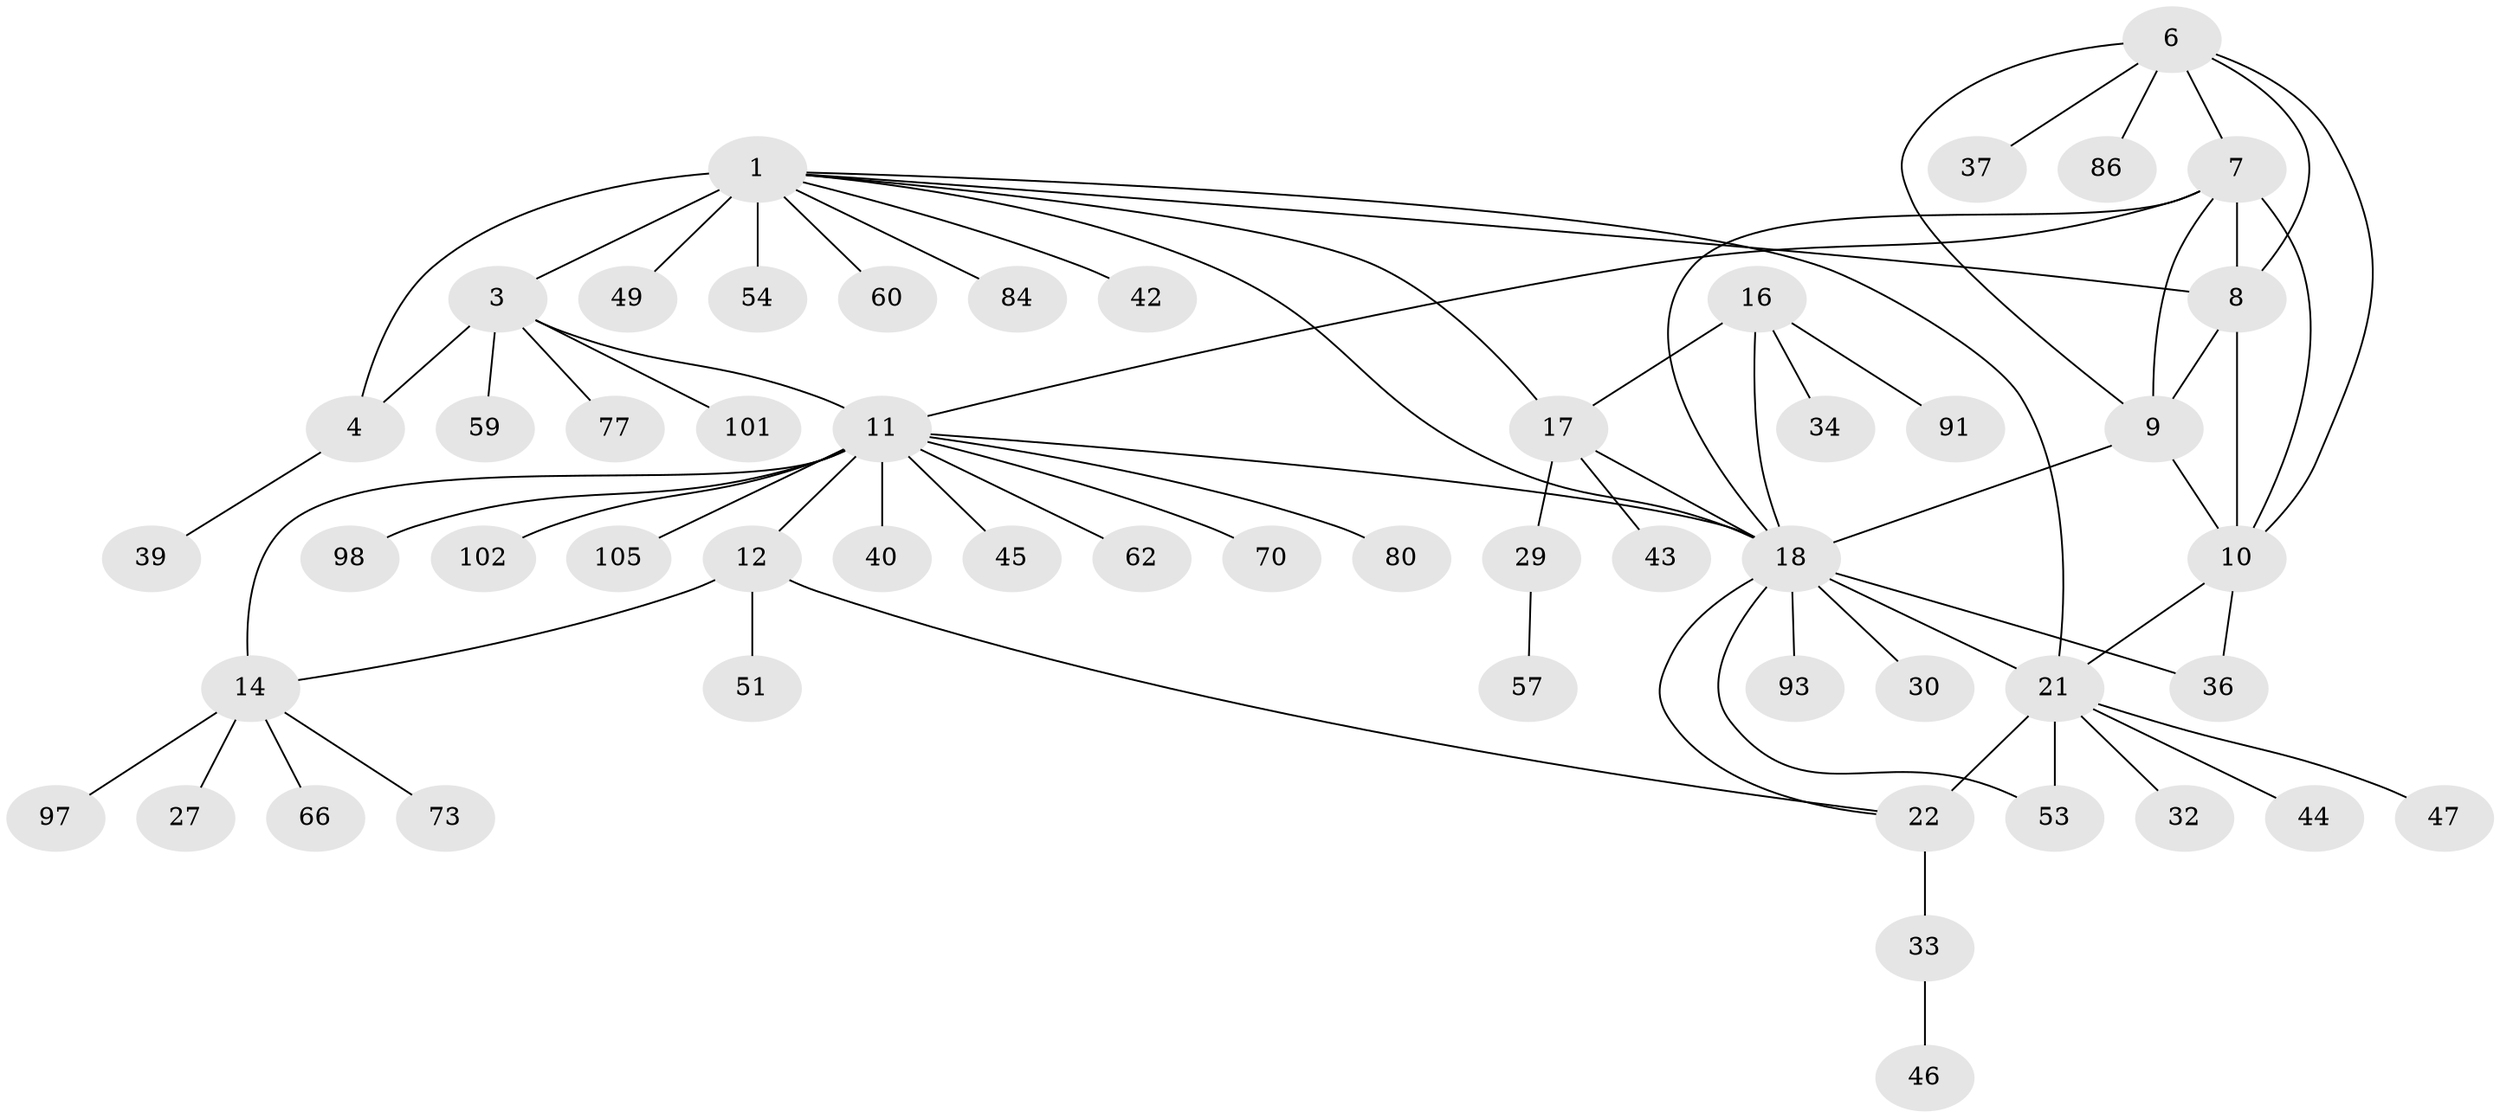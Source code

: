 // original degree distribution, {10: 0.01834862385321101, 8: 0.03669724770642202, 5: 0.03669724770642202, 7: 0.027522935779816515, 6: 0.06422018348623854, 9: 0.027522935779816515, 11: 0.009174311926605505, 12: 0.009174311926605505, 1: 0.6055045871559633, 3: 0.06422018348623854, 2: 0.08256880733944955, 4: 0.01834862385321101}
// Generated by graph-tools (version 1.1) at 2025/19/03/04/25 18:19:50]
// undirected, 54 vertices, 73 edges
graph export_dot {
graph [start="1"]
  node [color=gray90,style=filled];
  1 [super="+50+2"];
  3;
  4 [super="+71+5"];
  6;
  7;
  8;
  9;
  10 [super="+72+94+69"];
  11 [super="+13"];
  12;
  14 [super="+15+90+38"];
  16 [super="+28"];
  17 [super="+58+41+78+99+67"];
  18 [super="+20+19+107+89+75"];
  21 [super="+103+24+55"];
  22 [super="+23+65"];
  27 [super="+87+68"];
  29;
  30;
  32 [super="+109"];
  33 [super="+35"];
  34;
  36 [super="+61"];
  37;
  39;
  40;
  42;
  43;
  44;
  45;
  46;
  47;
  49;
  51;
  53 [super="+88"];
  54;
  57;
  59;
  60;
  62;
  66;
  70;
  73 [super="+76"];
  77;
  80;
  84;
  86;
  91;
  93 [super="+96"];
  97;
  98;
  101;
  102;
  105;
  1 -- 3 [weight=2];
  1 -- 4 [weight=4];
  1 -- 8;
  1 -- 42;
  1 -- 60;
  1 -- 21;
  1 -- 17;
  1 -- 49;
  1 -- 18;
  1 -- 84;
  1 -- 54;
  3 -- 4 [weight=2];
  3 -- 11;
  3 -- 59;
  3 -- 77;
  3 -- 101;
  4 -- 39;
  6 -- 7;
  6 -- 8;
  6 -- 9;
  6 -- 10;
  6 -- 37;
  6 -- 86;
  7 -- 8;
  7 -- 9;
  7 -- 10;
  7 -- 18;
  7 -- 11;
  8 -- 9;
  8 -- 10;
  9 -- 10;
  9 -- 18;
  10 -- 36;
  10 -- 21;
  11 -- 12 [weight=2];
  11 -- 14 [weight=4];
  11 -- 40;
  11 -- 98;
  11 -- 18;
  11 -- 70;
  11 -- 102;
  11 -- 105;
  11 -- 45;
  11 -- 80;
  11 -- 62;
  12 -- 14 [weight=2];
  12 -- 22;
  12 -- 51;
  14 -- 97;
  14 -- 66;
  14 -- 73;
  14 -- 27;
  16 -- 17;
  16 -- 18 [weight=3];
  16 -- 34;
  16 -- 91;
  17 -- 18 [weight=3];
  17 -- 29;
  17 -- 43;
  18 -- 30;
  18 -- 36;
  18 -- 53;
  18 -- 21;
  18 -- 22;
  18 -- 93;
  21 -- 22 [weight=6];
  21 -- 32;
  21 -- 44;
  21 -- 47;
  21 -- 53;
  22 -- 33;
  29 -- 57;
  33 -- 46;
}
